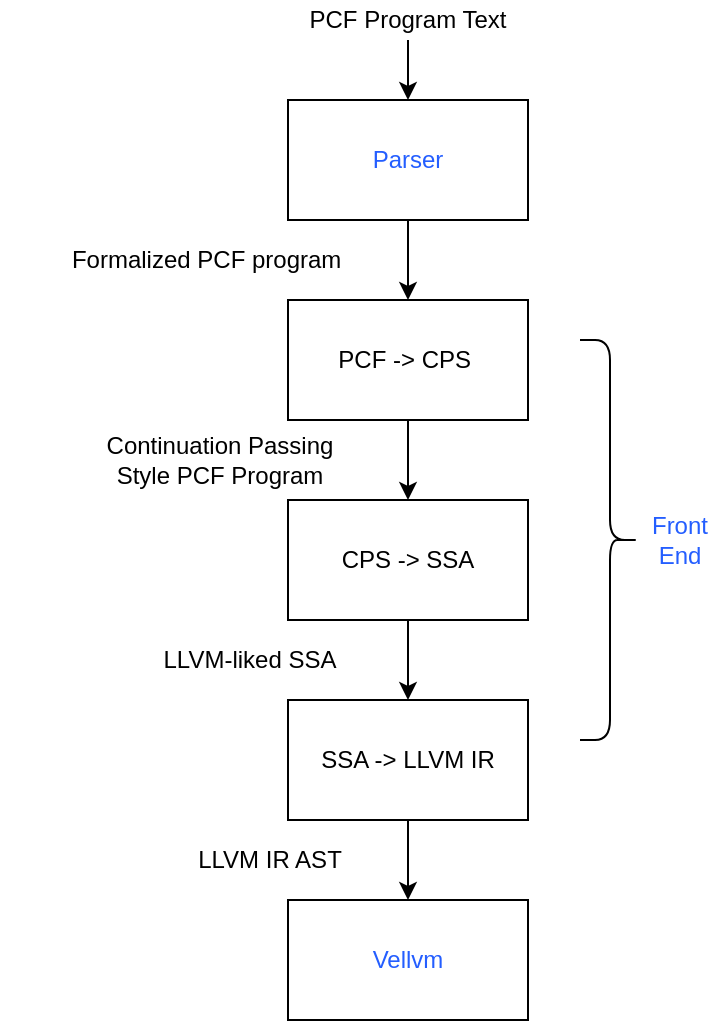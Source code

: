 <mxfile version="14.7.0" type="github">
  <diagram id="eGYkf9uve35rr_MD60P2" name="Page-1">
    <mxGraphModel dx="731" dy="375" grid="1" gridSize="10" guides="1" tooltips="1" connect="1" arrows="1" fold="1" page="1" pageScale="1" pageWidth="827" pageHeight="1169" math="1" shadow="0">
      <root>
        <mxCell id="0" />
        <mxCell id="1" parent="0" />
        <mxCell id="mf0fESU0HonWNACRzm_F-3" value="" style="edgeStyle=orthogonalEdgeStyle;rounded=0;orthogonalLoop=1;jettySize=auto;html=1;" edge="1" parent="1" source="mf0fESU0HonWNACRzm_F-1" target="mf0fESU0HonWNACRzm_F-2">
          <mxGeometry relative="1" as="geometry" />
        </mxCell>
        <mxCell id="mf0fESU0HonWNACRzm_F-1" value="&lt;font color=&quot;#245eff&quot;&gt;Parser&lt;/font&gt;" style="rounded=0;whiteSpace=wrap;html=1;" vertex="1" parent="1">
          <mxGeometry x="294" y="70" width="120" height="60" as="geometry" />
        </mxCell>
        <mxCell id="mf0fESU0HonWNACRzm_F-5" value="" style="edgeStyle=orthogonalEdgeStyle;rounded=0;orthogonalLoop=1;jettySize=auto;html=1;" edge="1" parent="1" source="mf0fESU0HonWNACRzm_F-2" target="mf0fESU0HonWNACRzm_F-4">
          <mxGeometry relative="1" as="geometry" />
        </mxCell>
        <mxCell id="mf0fESU0HonWNACRzm_F-2" value="PCF -&amp;gt; CPS&amp;nbsp;" style="whiteSpace=wrap;html=1;rounded=0;" vertex="1" parent="1">
          <mxGeometry x="294" y="170" width="120" height="60" as="geometry" />
        </mxCell>
        <mxCell id="mf0fESU0HonWNACRzm_F-7" value="" style="edgeStyle=orthogonalEdgeStyle;rounded=0;orthogonalLoop=1;jettySize=auto;html=1;" edge="1" parent="1" source="mf0fESU0HonWNACRzm_F-4" target="mf0fESU0HonWNACRzm_F-6">
          <mxGeometry relative="1" as="geometry" />
        </mxCell>
        <mxCell id="mf0fESU0HonWNACRzm_F-4" value="CPS -&amp;gt; SSA" style="whiteSpace=wrap;html=1;rounded=0;" vertex="1" parent="1">
          <mxGeometry x="294" y="270" width="120" height="60" as="geometry" />
        </mxCell>
        <mxCell id="mf0fESU0HonWNACRzm_F-9" value="" style="edgeStyle=orthogonalEdgeStyle;rounded=0;orthogonalLoop=1;jettySize=auto;html=1;" edge="1" parent="1" source="mf0fESU0HonWNACRzm_F-6" target="mf0fESU0HonWNACRzm_F-8">
          <mxGeometry relative="1" as="geometry" />
        </mxCell>
        <mxCell id="mf0fESU0HonWNACRzm_F-6" value="SSA -&amp;gt; LLVM IR" style="whiteSpace=wrap;html=1;rounded=0;" vertex="1" parent="1">
          <mxGeometry x="294" y="370" width="120" height="60" as="geometry" />
        </mxCell>
        <mxCell id="mf0fESU0HonWNACRzm_F-8" value="&lt;font color=&quot;#245eff&quot;&gt;Vellvm&lt;/font&gt;" style="whiteSpace=wrap;html=1;rounded=0;" vertex="1" parent="1">
          <mxGeometry x="294" y="470" width="120" height="60" as="geometry" />
        </mxCell>
        <mxCell id="mf0fESU0HonWNACRzm_F-10" value="" style="shape=curlyBracket;whiteSpace=wrap;html=1;rounded=1;flipH=1;" vertex="1" parent="1">
          <mxGeometry x="440" y="190" width="30" height="200" as="geometry" />
        </mxCell>
        <mxCell id="mf0fESU0HonWNACRzm_F-11" value="&lt;font color=&quot;#245eff&quot;&gt;Front End&lt;/font&gt;" style="text;html=1;strokeColor=none;fillColor=none;align=center;verticalAlign=middle;whiteSpace=wrap;rounded=0;" vertex="1" parent="1">
          <mxGeometry x="470" y="280" width="40" height="20" as="geometry" />
        </mxCell>
        <mxCell id="mf0fESU0HonWNACRzm_F-15" value="" style="edgeStyle=orthogonalEdgeStyle;rounded=0;orthogonalLoop=1;jettySize=auto;html=1;" edge="1" parent="1" source="mf0fESU0HonWNACRzm_F-14" target="mf0fESU0HonWNACRzm_F-1">
          <mxGeometry relative="1" as="geometry" />
        </mxCell>
        <mxCell id="mf0fESU0HonWNACRzm_F-14" value="PCF Program Text" style="text;html=1;strokeColor=none;fillColor=none;align=center;verticalAlign=middle;whiteSpace=wrap;rounded=0;" vertex="1" parent="1">
          <mxGeometry x="279" y="20" width="150" height="20" as="geometry" />
        </mxCell>
        <mxCell id="mf0fESU0HonWNACRzm_F-16" value="Formalized PCF program&amp;nbsp;" style="text;html=1;strokeColor=none;fillColor=none;align=center;verticalAlign=middle;whiteSpace=wrap;rounded=0;" vertex="1" parent="1">
          <mxGeometry x="150" y="140" width="210" height="20" as="geometry" />
        </mxCell>
        <mxCell id="mf0fESU0HonWNACRzm_F-17" value="Continuation Passing Style PCF Program" style="text;html=1;strokeColor=none;fillColor=none;align=center;verticalAlign=middle;whiteSpace=wrap;rounded=0;" vertex="1" parent="1">
          <mxGeometry x="190" y="240" width="140" height="20" as="geometry" />
        </mxCell>
        <mxCell id="mf0fESU0HonWNACRzm_F-19" value="LLVM-liked SSA" style="text;html=1;strokeColor=none;fillColor=none;align=center;verticalAlign=middle;whiteSpace=wrap;rounded=0;" vertex="1" parent="1">
          <mxGeometry x="220" y="340" width="110" height="20" as="geometry" />
        </mxCell>
        <mxCell id="mf0fESU0HonWNACRzm_F-20" value="LLVM IR AST" style="text;html=1;strokeColor=none;fillColor=none;align=center;verticalAlign=middle;whiteSpace=wrap;rounded=0;" vertex="1" parent="1">
          <mxGeometry x="220" y="440" width="130" height="20" as="geometry" />
        </mxCell>
      </root>
    </mxGraphModel>
  </diagram>
</mxfile>
